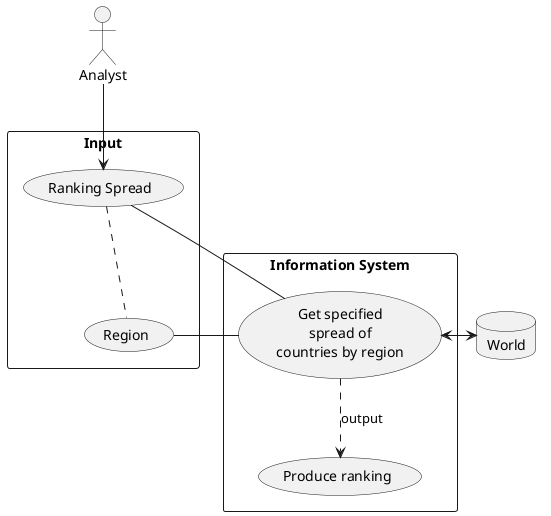 @startuml

actor A1 as "Analyst"

database World

rectangle "Input" {

usecase spread as "Ranking Spread"

usecase region as "Region"

spread .. region

A1 --> spread
}

rectangle "Information System" {

    usecase UC2 as "Get specified
    spread of
    countries by region"

    usecase UC2a as "Produce ranking"

    spread - UC2
    region - UC2
    UC2 ..> UC2a : output
    UC2 <-> World
}

@enduml